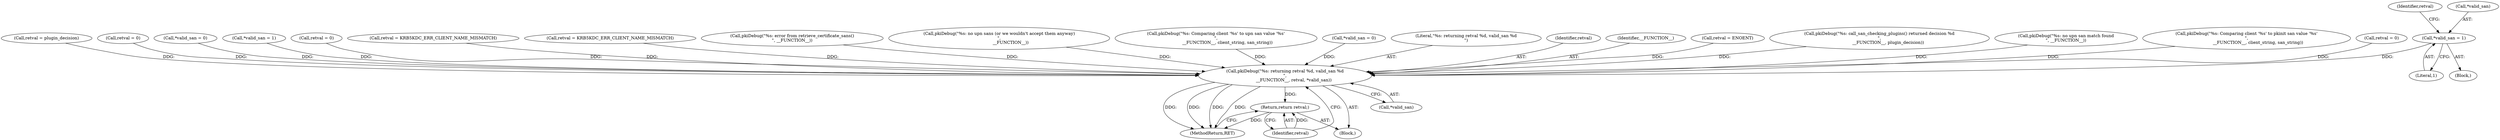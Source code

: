 digraph "0_krb5_50fe4074f188c2d4da0c421e96553acea8378db2_1@pointer" {
"1000330" [label="(Call,*valid_san = 1)"];
"1000414" [label="(Call,pkiDebug(\"%s: returning retval %d, valid_san %d\n\",\n             __FUNCTION__, retval, *valid_san))"];
"1000420" [label="(Return,return retval;)"];
"1000214" [label="(Call,retval = plugin_decision)"];
"1000334" [label="(Call,retval = 0)"];
"1000335" [label="(Identifier,retval)"];
"1000350" [label="(Call,*valid_san = 0)"];
"1000267" [label="(Call,*valid_san = 1)"];
"1000271" [label="(Call,retval = 0)"];
"1000163" [label="(Call,retval = KRB5KDC_ERR_CLIENT_NAME_MISMATCH)"];
"1000286" [label="(Call,retval = KRB5KDC_ERR_CLIENT_NAME_MISMATCH)"];
"1000160" [label="(Call,pkiDebug(\"%s: error from retrieve_certificate_sans()\n\", __FUNCTION__))"];
"1000422" [label="(MethodReturn,RET)"];
"1000418" [label="(Call,*valid_san)"];
"1000333" [label="(Literal,1)"];
"1000283" [label="(Call,pkiDebug(\"%s: no upn sans (or we wouldn't accept them anyway)\n\",\n                 __FUNCTION__))"];
"1000420" [label="(Return,return retval;)"];
"1000312" [label="(Call,pkiDebug(\"%s: Comparing client '%s' to upn san value '%s'\n\",\n                 __FUNCTION__, client_string, san_string))"];
"1000414" [label="(Call,pkiDebug(\"%s: returning retval %d, valid_san %d\n\",\n             __FUNCTION__, retval, *valid_san))"];
"1000128" [label="(Call,*valid_san = 0)"];
"1000415" [label="(Literal,\"%s: returning retval %d, valid_san %d\n\")"];
"1000417" [label="(Identifier,retval)"];
"1000421" [label="(Identifier,retval)"];
"1000416" [label="(Identifier,__FUNCTION__)"];
"1000330" [label="(Call,*valid_san = 1)"];
"1000327" [label="(Block,)"];
"1000178" [label="(Call,retval = ENOENT)"];
"1000331" [label="(Call,*valid_san)"];
"1000205" [label="(Call,pkiDebug(\"%s: call_san_checking_plugins() returned decision %d\n\",\n             __FUNCTION__, plugin_decision))"];
"1000112" [label="(Block,)"];
"1000338" [label="(Call,pkiDebug(\"%s: no upn san match found\n\", __FUNCTION__))"];
"1000249" [label="(Call,pkiDebug(\"%s: Comparing client '%s' to pkinit san value '%s'\n\",\n                 __FUNCTION__, client_string, san_string))"];
"1000357" [label="(Call,retval = 0)"];
"1000330" -> "1000327"  [label="AST: "];
"1000330" -> "1000333"  [label="CFG: "];
"1000331" -> "1000330"  [label="AST: "];
"1000333" -> "1000330"  [label="AST: "];
"1000335" -> "1000330"  [label="CFG: "];
"1000330" -> "1000414"  [label="DDG: "];
"1000414" -> "1000112"  [label="AST: "];
"1000414" -> "1000418"  [label="CFG: "];
"1000415" -> "1000414"  [label="AST: "];
"1000416" -> "1000414"  [label="AST: "];
"1000417" -> "1000414"  [label="AST: "];
"1000418" -> "1000414"  [label="AST: "];
"1000421" -> "1000414"  [label="CFG: "];
"1000414" -> "1000422"  [label="DDG: "];
"1000414" -> "1000422"  [label="DDG: "];
"1000414" -> "1000422"  [label="DDG: "];
"1000414" -> "1000422"  [label="DDG: "];
"1000249" -> "1000414"  [label="DDG: "];
"1000283" -> "1000414"  [label="DDG: "];
"1000205" -> "1000414"  [label="DDG: "];
"1000338" -> "1000414"  [label="DDG: "];
"1000160" -> "1000414"  [label="DDG: "];
"1000312" -> "1000414"  [label="DDG: "];
"1000163" -> "1000414"  [label="DDG: "];
"1000286" -> "1000414"  [label="DDG: "];
"1000178" -> "1000414"  [label="DDG: "];
"1000357" -> "1000414"  [label="DDG: "];
"1000214" -> "1000414"  [label="DDG: "];
"1000271" -> "1000414"  [label="DDG: "];
"1000334" -> "1000414"  [label="DDG: "];
"1000350" -> "1000414"  [label="DDG: "];
"1000267" -> "1000414"  [label="DDG: "];
"1000128" -> "1000414"  [label="DDG: "];
"1000414" -> "1000420"  [label="DDG: "];
"1000420" -> "1000112"  [label="AST: "];
"1000420" -> "1000421"  [label="CFG: "];
"1000421" -> "1000420"  [label="AST: "];
"1000422" -> "1000420"  [label="CFG: "];
"1000420" -> "1000422"  [label="DDG: "];
"1000421" -> "1000420"  [label="DDG: "];
}
